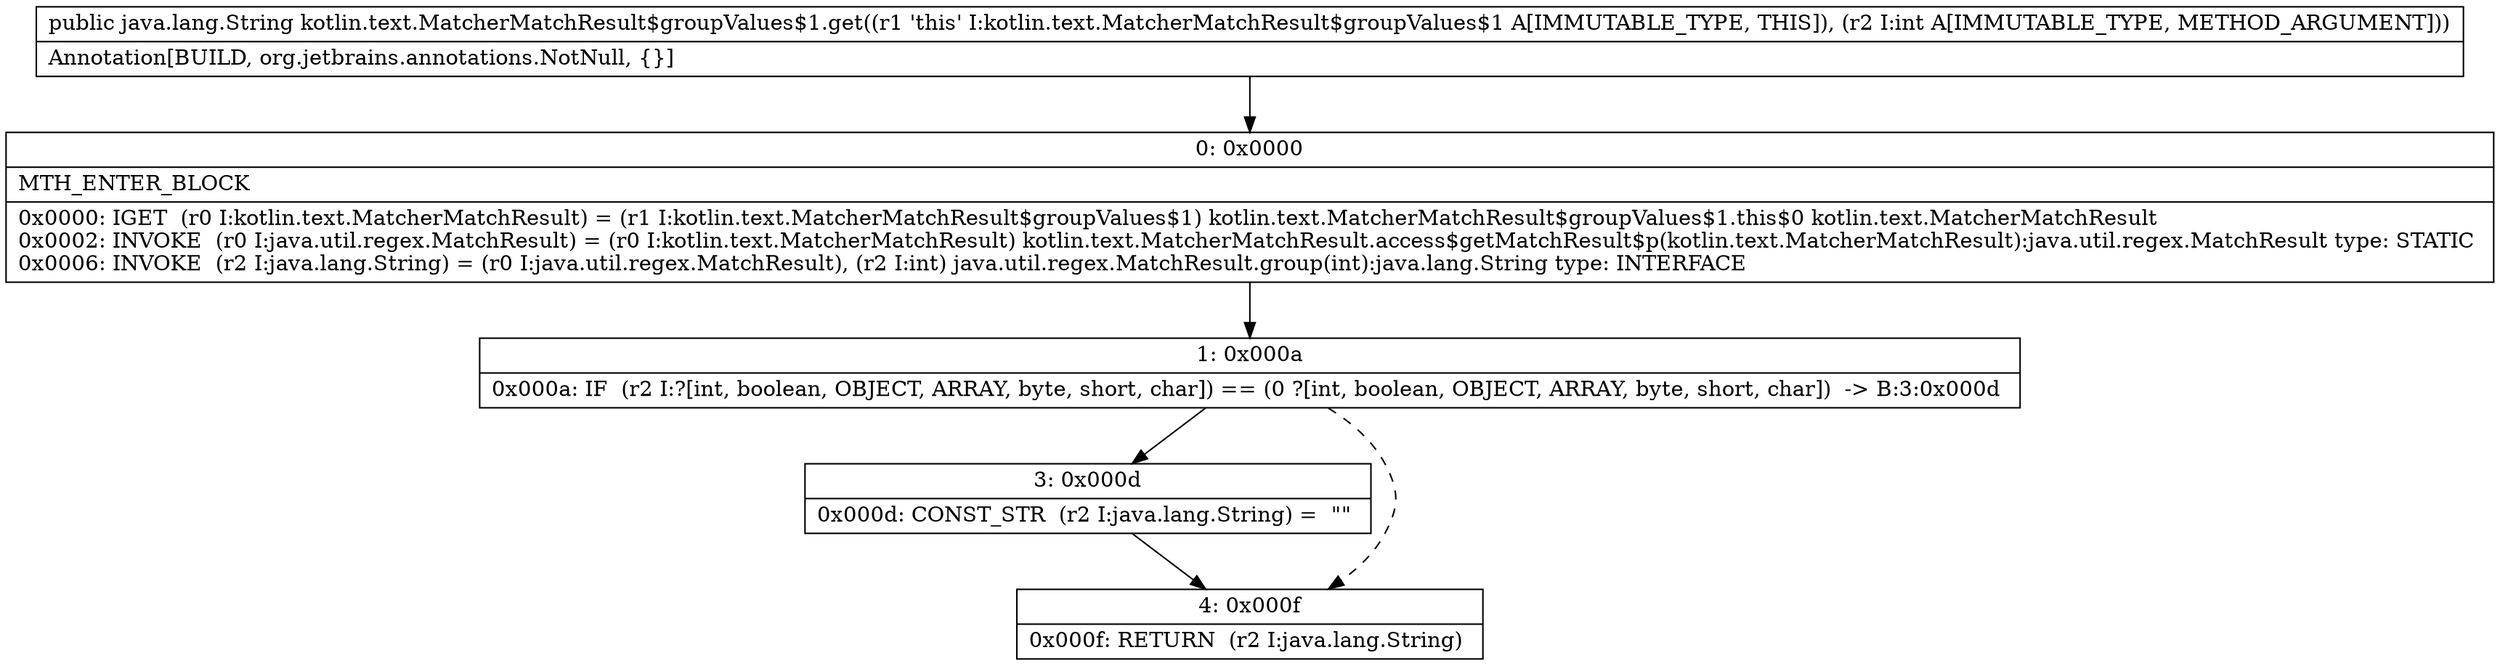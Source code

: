 digraph "CFG forkotlin.text.MatcherMatchResult$groupValues$1.get(I)Ljava\/lang\/String;" {
Node_0 [shape=record,label="{0\:\ 0x0000|MTH_ENTER_BLOCK\l|0x0000: IGET  (r0 I:kotlin.text.MatcherMatchResult) = (r1 I:kotlin.text.MatcherMatchResult$groupValues$1) kotlin.text.MatcherMatchResult$groupValues$1.this$0 kotlin.text.MatcherMatchResult \l0x0002: INVOKE  (r0 I:java.util.regex.MatchResult) = (r0 I:kotlin.text.MatcherMatchResult) kotlin.text.MatcherMatchResult.access$getMatchResult$p(kotlin.text.MatcherMatchResult):java.util.regex.MatchResult type: STATIC \l0x0006: INVOKE  (r2 I:java.lang.String) = (r0 I:java.util.regex.MatchResult), (r2 I:int) java.util.regex.MatchResult.group(int):java.lang.String type: INTERFACE \l}"];
Node_1 [shape=record,label="{1\:\ 0x000a|0x000a: IF  (r2 I:?[int, boolean, OBJECT, ARRAY, byte, short, char]) == (0 ?[int, boolean, OBJECT, ARRAY, byte, short, char])  \-\> B:3:0x000d \l}"];
Node_3 [shape=record,label="{3\:\ 0x000d|0x000d: CONST_STR  (r2 I:java.lang.String) =  \"\" \l}"];
Node_4 [shape=record,label="{4\:\ 0x000f|0x000f: RETURN  (r2 I:java.lang.String) \l}"];
MethodNode[shape=record,label="{public java.lang.String kotlin.text.MatcherMatchResult$groupValues$1.get((r1 'this' I:kotlin.text.MatcherMatchResult$groupValues$1 A[IMMUTABLE_TYPE, THIS]), (r2 I:int A[IMMUTABLE_TYPE, METHOD_ARGUMENT]))  | Annotation[BUILD, org.jetbrains.annotations.NotNull, \{\}]\l}"];
MethodNode -> Node_0;
Node_0 -> Node_1;
Node_1 -> Node_3;
Node_1 -> Node_4[style=dashed];
Node_3 -> Node_4;
}

